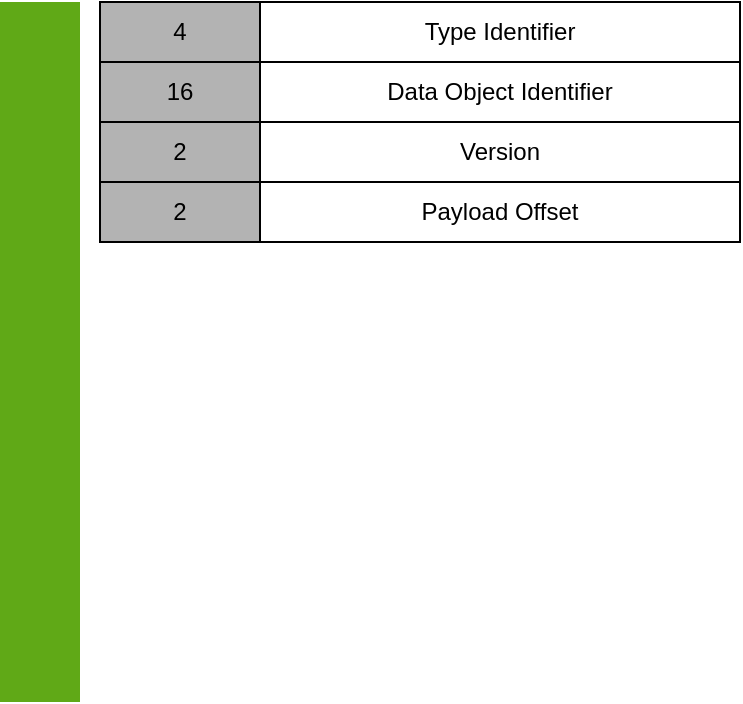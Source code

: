 <mxfile version="27.0.1">
  <diagram name="第 1 页" id="uLFJ8SncW3sbKlQuvjZg">
    <mxGraphModel dx="1295" dy="685" grid="1" gridSize="10" guides="1" tooltips="1" connect="1" arrows="1" fold="1" page="1" pageScale="1" pageWidth="1654" pageHeight="1169" math="0" shadow="0">
      <root>
        <mxCell id="0" />
        <mxCell id="1" parent="0" />
        <mxCell id="0JDXkcEKAHQ5cRbbdFEC-1" value="" style="rounded=0;whiteSpace=wrap;html=1;fillColor=#60a917;fontColor=#ffffff;strokeColor=none;" vertex="1" parent="1">
          <mxGeometry x="150" y="100" width="40" height="350" as="geometry" />
        </mxCell>
        <mxCell id="0JDXkcEKAHQ5cRbbdFEC-2" value="4" style="rounded=0;whiteSpace=wrap;html=1;fillColor=#B3B3B3;strokeColor=default;" vertex="1" parent="1">
          <mxGeometry x="200" y="100" width="80" height="30" as="geometry" />
        </mxCell>
        <mxCell id="0JDXkcEKAHQ5cRbbdFEC-4" value="Type Identifier" style="rounded=0;whiteSpace=wrap;html=1;" vertex="1" parent="1">
          <mxGeometry x="280" y="100" width="240" height="30" as="geometry" />
        </mxCell>
        <mxCell id="0JDXkcEKAHQ5cRbbdFEC-5" value="16" style="rounded=0;whiteSpace=wrap;html=1;fillColor=#B3B3B3;strokeColor=default;" vertex="1" parent="1">
          <mxGeometry x="200" y="130" width="80" height="30" as="geometry" />
        </mxCell>
        <mxCell id="0JDXkcEKAHQ5cRbbdFEC-6" value="Data Object Identifier" style="rounded=0;whiteSpace=wrap;html=1;" vertex="1" parent="1">
          <mxGeometry x="280" y="130" width="240" height="30" as="geometry" />
        </mxCell>
        <mxCell id="0JDXkcEKAHQ5cRbbdFEC-7" value="2" style="rounded=0;whiteSpace=wrap;html=1;fillColor=#B3B3B3;strokeColor=default;" vertex="1" parent="1">
          <mxGeometry x="200" y="160" width="80" height="30" as="geometry" />
        </mxCell>
        <mxCell id="0JDXkcEKAHQ5cRbbdFEC-8" value="Version" style="rounded=0;whiteSpace=wrap;html=1;" vertex="1" parent="1">
          <mxGeometry x="280" y="160" width="240" height="30" as="geometry" />
        </mxCell>
        <mxCell id="0JDXkcEKAHQ5cRbbdFEC-9" value="2" style="rounded=0;whiteSpace=wrap;html=1;fillColor=#B3B3B3;strokeColor=default;" vertex="1" parent="1">
          <mxGeometry x="200" y="190" width="80" height="30" as="geometry" />
        </mxCell>
        <mxCell id="0JDXkcEKAHQ5cRbbdFEC-10" value="Payload Offset" style="rounded=0;whiteSpace=wrap;html=1;" vertex="1" parent="1">
          <mxGeometry x="280" y="190" width="240" height="30" as="geometry" />
        </mxCell>
      </root>
    </mxGraphModel>
  </diagram>
</mxfile>
